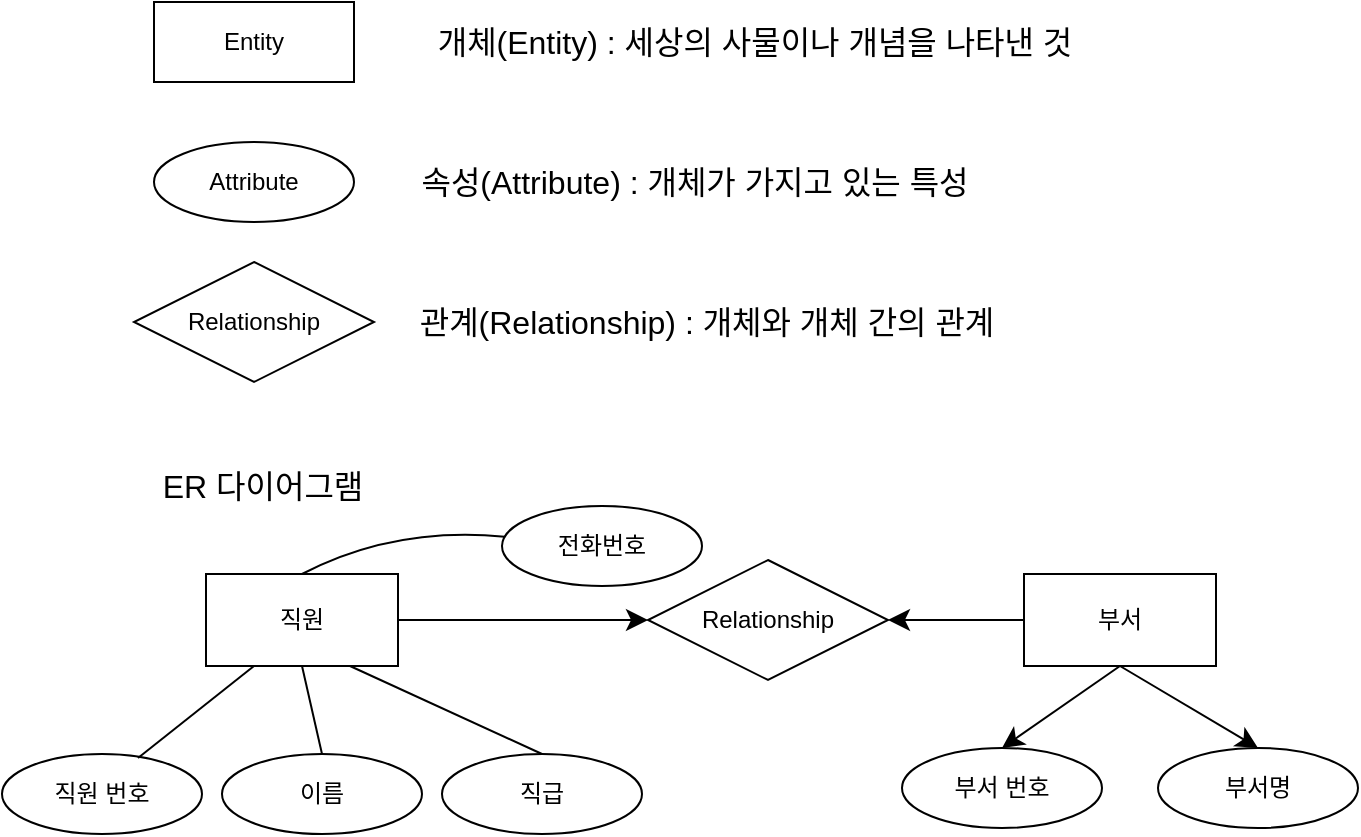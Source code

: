 <mxfile version="24.2.8" type="device">
  <diagram name="페이지-1" id="krOZKQkNodaAjx7xnJap">
    <mxGraphModel dx="1230" dy="628" grid="0" gridSize="10" guides="1" tooltips="1" connect="1" arrows="1" fold="1" page="0" pageScale="1" pageWidth="827" pageHeight="1169" math="0" shadow="0">
      <root>
        <mxCell id="0" />
        <mxCell id="1" parent="0" />
        <mxCell id="WkajTZvk-8jXLpk7XBNK-1" value="Entity" style="whiteSpace=wrap;html=1;align=center;" vertex="1" parent="1">
          <mxGeometry x="-37" y="2" width="100" height="40" as="geometry" />
        </mxCell>
        <mxCell id="WkajTZvk-8jXLpk7XBNK-2" value="개체(Entity) : 세상의 사물이나 개념을 나타낸 것" style="text;html=1;align=center;verticalAlign=middle;resizable=0;points=[];autosize=1;strokeColor=none;fillColor=none;fontSize=16;" vertex="1" parent="1">
          <mxGeometry x="85" y="6.5" width="356" height="31" as="geometry" />
        </mxCell>
        <mxCell id="WkajTZvk-8jXLpk7XBNK-3" value="Attribute" style="ellipse;whiteSpace=wrap;html=1;align=center;" vertex="1" parent="1">
          <mxGeometry x="-37" y="72" width="100" height="40" as="geometry" />
        </mxCell>
        <mxCell id="WkajTZvk-8jXLpk7XBNK-5" value="속성(Attribute) : 개체가 가지고 있는 특성" style="text;html=1;align=center;verticalAlign=middle;resizable=0;points=[];autosize=1;strokeColor=none;fillColor=none;fontSize=16;" vertex="1" parent="1">
          <mxGeometry x="79" y="76.5" width="307" height="31" as="geometry" />
        </mxCell>
        <mxCell id="WkajTZvk-8jXLpk7XBNK-6" value="Relationship" style="shape=rhombus;perimeter=rhombusPerimeter;whiteSpace=wrap;html=1;align=center;" vertex="1" parent="1">
          <mxGeometry x="-47" y="132" width="120" height="60" as="geometry" />
        </mxCell>
        <mxCell id="WkajTZvk-8jXLpk7XBNK-7" value="관계(Relationship) : 개체와 개체 간의 관계" style="text;html=1;align=center;verticalAlign=middle;resizable=0;points=[];autosize=1;strokeColor=none;fillColor=none;fontSize=16;" vertex="1" parent="1">
          <mxGeometry x="79" y="146.5" width="319" height="31" as="geometry" />
        </mxCell>
        <mxCell id="WkajTZvk-8jXLpk7XBNK-8" value="ER 다이어그램" style="text;html=1;align=center;verticalAlign=middle;resizable=0;points=[];autosize=1;strokeColor=none;fillColor=none;fontSize=16;" vertex="1" parent="1">
          <mxGeometry x="-46" y="228" width="125" height="31" as="geometry" />
        </mxCell>
        <mxCell id="WkajTZvk-8jXLpk7XBNK-29" value="" style="edgeStyle=none;curved=1;rounded=0;orthogonalLoop=1;jettySize=auto;html=1;fontSize=12;startSize=8;endSize=8;" edge="1" parent="1" source="WkajTZvk-8jXLpk7XBNK-9" target="WkajTZvk-8jXLpk7XBNK-25">
          <mxGeometry relative="1" as="geometry" />
        </mxCell>
        <mxCell id="WkajTZvk-8jXLpk7XBNK-9" value="직원" style="whiteSpace=wrap;html=1;" vertex="1" parent="1">
          <mxGeometry x="-11" y="288" width="96" height="46" as="geometry" />
        </mxCell>
        <mxCell id="WkajTZvk-8jXLpk7XBNK-10" value="직원 번호" style="ellipse;whiteSpace=wrap;html=1;align=center;" vertex="1" parent="1">
          <mxGeometry x="-113" y="378" width="100" height="40" as="geometry" />
        </mxCell>
        <mxCell id="WkajTZvk-8jXLpk7XBNK-11" value="이름" style="ellipse;whiteSpace=wrap;html=1;align=center;" vertex="1" parent="1">
          <mxGeometry x="-3" y="378" width="100" height="40" as="geometry" />
        </mxCell>
        <mxCell id="WkajTZvk-8jXLpk7XBNK-12" value="직급" style="ellipse;whiteSpace=wrap;html=1;align=center;" vertex="1" parent="1">
          <mxGeometry x="107" y="378" width="100" height="40" as="geometry" />
        </mxCell>
        <mxCell id="WkajTZvk-8jXLpk7XBNK-13" value="전화번호" style="ellipse;whiteSpace=wrap;html=1;align=center;" vertex="1" parent="1">
          <mxGeometry x="137" y="254" width="100" height="40" as="geometry" />
        </mxCell>
        <mxCell id="WkajTZvk-8jXLpk7XBNK-15" value="" style="endArrow=none;html=1;rounded=0;fontSize=12;startSize=8;endSize=8;curved=1;exitX=0.5;exitY=0;exitDx=0;exitDy=0;" edge="1" parent="1" source="WkajTZvk-8jXLpk7XBNK-9" target="WkajTZvk-8jXLpk7XBNK-13">
          <mxGeometry relative="1" as="geometry">
            <mxPoint x="17" y="277" as="sourcePoint" />
            <mxPoint x="136" y="273" as="targetPoint" />
            <Array as="points">
              <mxPoint x="83" y="264" />
            </Array>
          </mxGeometry>
        </mxCell>
        <mxCell id="WkajTZvk-8jXLpk7XBNK-16" value="" style="endArrow=none;html=1;rounded=0;fontSize=12;startSize=8;endSize=8;curved=1;entryX=0.5;entryY=0;entryDx=0;entryDy=0;exitX=0.75;exitY=1;exitDx=0;exitDy=0;" edge="1" parent="1" source="WkajTZvk-8jXLpk7XBNK-9" target="WkajTZvk-8jXLpk7XBNK-12">
          <mxGeometry relative="1" as="geometry">
            <mxPoint x="85" y="319" as="sourcePoint" />
            <mxPoint x="245" y="319" as="targetPoint" />
          </mxGeometry>
        </mxCell>
        <mxCell id="WkajTZvk-8jXLpk7XBNK-30" value="" style="edgeStyle=none;curved=1;rounded=0;orthogonalLoop=1;jettySize=auto;html=1;fontSize=12;startSize=8;endSize=8;" edge="1" parent="1" source="WkajTZvk-8jXLpk7XBNK-17" target="WkajTZvk-8jXLpk7XBNK-25">
          <mxGeometry relative="1" as="geometry" />
        </mxCell>
        <mxCell id="WkajTZvk-8jXLpk7XBNK-17" value="부서" style="whiteSpace=wrap;html=1;" vertex="1" parent="1">
          <mxGeometry x="398" y="288" width="96" height="46" as="geometry" />
        </mxCell>
        <mxCell id="WkajTZvk-8jXLpk7XBNK-31" value="" style="edgeStyle=none;curved=1;rounded=0;orthogonalLoop=1;jettySize=auto;html=1;fontSize=12;startSize=8;endSize=8;exitX=0.5;exitY=1;exitDx=0;exitDy=0;entryX=0.5;entryY=0;entryDx=0;entryDy=0;" edge="1" parent="1" source="WkajTZvk-8jXLpk7XBNK-17" target="WkajTZvk-8jXLpk7XBNK-18">
          <mxGeometry relative="1" as="geometry">
            <mxPoint x="468" y="354" as="targetPoint" />
          </mxGeometry>
        </mxCell>
        <mxCell id="WkajTZvk-8jXLpk7XBNK-18" value="부서 번호" style="ellipse;whiteSpace=wrap;html=1;align=center;" vertex="1" parent="1">
          <mxGeometry x="337" y="375" width="100" height="40" as="geometry" />
        </mxCell>
        <mxCell id="WkajTZvk-8jXLpk7XBNK-19" value="부서명" style="ellipse;whiteSpace=wrap;html=1;align=center;" vertex="1" parent="1">
          <mxGeometry x="465" y="375" width="100" height="40" as="geometry" />
        </mxCell>
        <mxCell id="WkajTZvk-8jXLpk7XBNK-20" value="" style="endArrow=none;html=1;rounded=0;fontSize=12;startSize=8;endSize=8;curved=1;exitX=0.25;exitY=1;exitDx=0;exitDy=0;entryX=0.68;entryY=0.05;entryDx=0;entryDy=0;entryPerimeter=0;" edge="1" parent="1" source="WkajTZvk-8jXLpk7XBNK-9" target="WkajTZvk-8jXLpk7XBNK-10">
          <mxGeometry relative="1" as="geometry">
            <mxPoint x="155" y="300" as="sourcePoint" />
            <mxPoint x="315" y="300" as="targetPoint" />
          </mxGeometry>
        </mxCell>
        <mxCell id="WkajTZvk-8jXLpk7XBNK-21" value="" style="endArrow=none;html=1;rounded=0;fontSize=12;startSize=8;endSize=8;curved=1;exitX=0.5;exitY=1;exitDx=0;exitDy=0;entryX=0.5;entryY=0;entryDx=0;entryDy=0;" edge="1" parent="1" source="WkajTZvk-8jXLpk7XBNK-9" target="WkajTZvk-8jXLpk7XBNK-11">
          <mxGeometry relative="1" as="geometry">
            <mxPoint x="155" y="300" as="sourcePoint" />
            <mxPoint x="315" y="300" as="targetPoint" />
          </mxGeometry>
        </mxCell>
        <mxCell id="WkajTZvk-8jXLpk7XBNK-25" value="Relationship" style="shape=rhombus;perimeter=rhombusPerimeter;whiteSpace=wrap;html=1;align=center;" vertex="1" parent="1">
          <mxGeometry x="210" y="281" width="120" height="60" as="geometry" />
        </mxCell>
        <mxCell id="WkajTZvk-8jXLpk7XBNK-32" value="" style="edgeStyle=none;curved=1;rounded=0;orthogonalLoop=1;jettySize=auto;html=1;fontSize=12;startSize=8;endSize=8;exitX=0.5;exitY=1;exitDx=0;exitDy=0;entryX=0.5;entryY=0;entryDx=0;entryDy=0;" edge="1" parent="1" source="WkajTZvk-8jXLpk7XBNK-17" target="WkajTZvk-8jXLpk7XBNK-19">
          <mxGeometry relative="1" as="geometry">
            <mxPoint x="456" y="344" as="sourcePoint" />
            <mxPoint x="397" y="385" as="targetPoint" />
          </mxGeometry>
        </mxCell>
      </root>
    </mxGraphModel>
  </diagram>
</mxfile>
